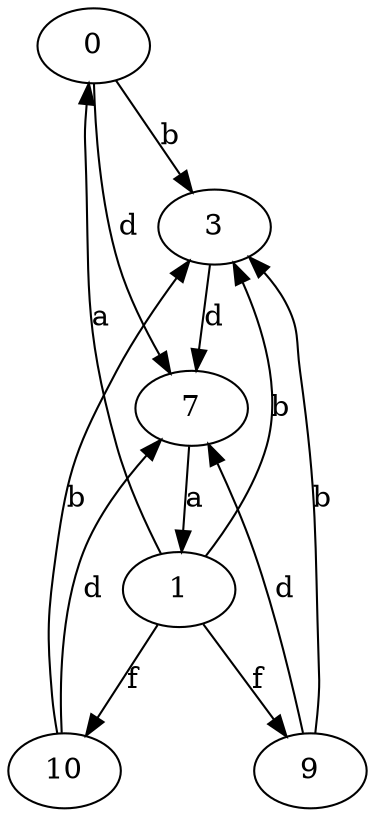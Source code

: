 strict digraph  {
0;
1;
3;
7;
9;
10;
0 -> 3  [label=b];
0 -> 7  [label=d];
1 -> 0  [label=a];
1 -> 3  [label=b];
1 -> 9  [label=f];
1 -> 10  [label=f];
3 -> 7  [label=d];
7 -> 1  [label=a];
9 -> 3  [label=b];
9 -> 7  [label=d];
10 -> 3  [label=b];
10 -> 7  [label=d];
}
